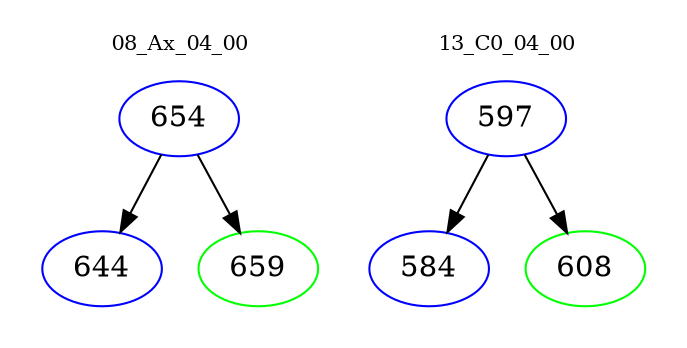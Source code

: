 digraph{
subgraph cluster_0 {
color = white
label = "08_Ax_04_00";
fontsize=10;
T0_654 [label="654", color="blue"]
T0_654 -> T0_644 [color="black"]
T0_644 [label="644", color="blue"]
T0_654 -> T0_659 [color="black"]
T0_659 [label="659", color="green"]
}
subgraph cluster_1 {
color = white
label = "13_C0_04_00";
fontsize=10;
T1_597 [label="597", color="blue"]
T1_597 -> T1_584 [color="black"]
T1_584 [label="584", color="blue"]
T1_597 -> T1_608 [color="black"]
T1_608 [label="608", color="green"]
}
}

